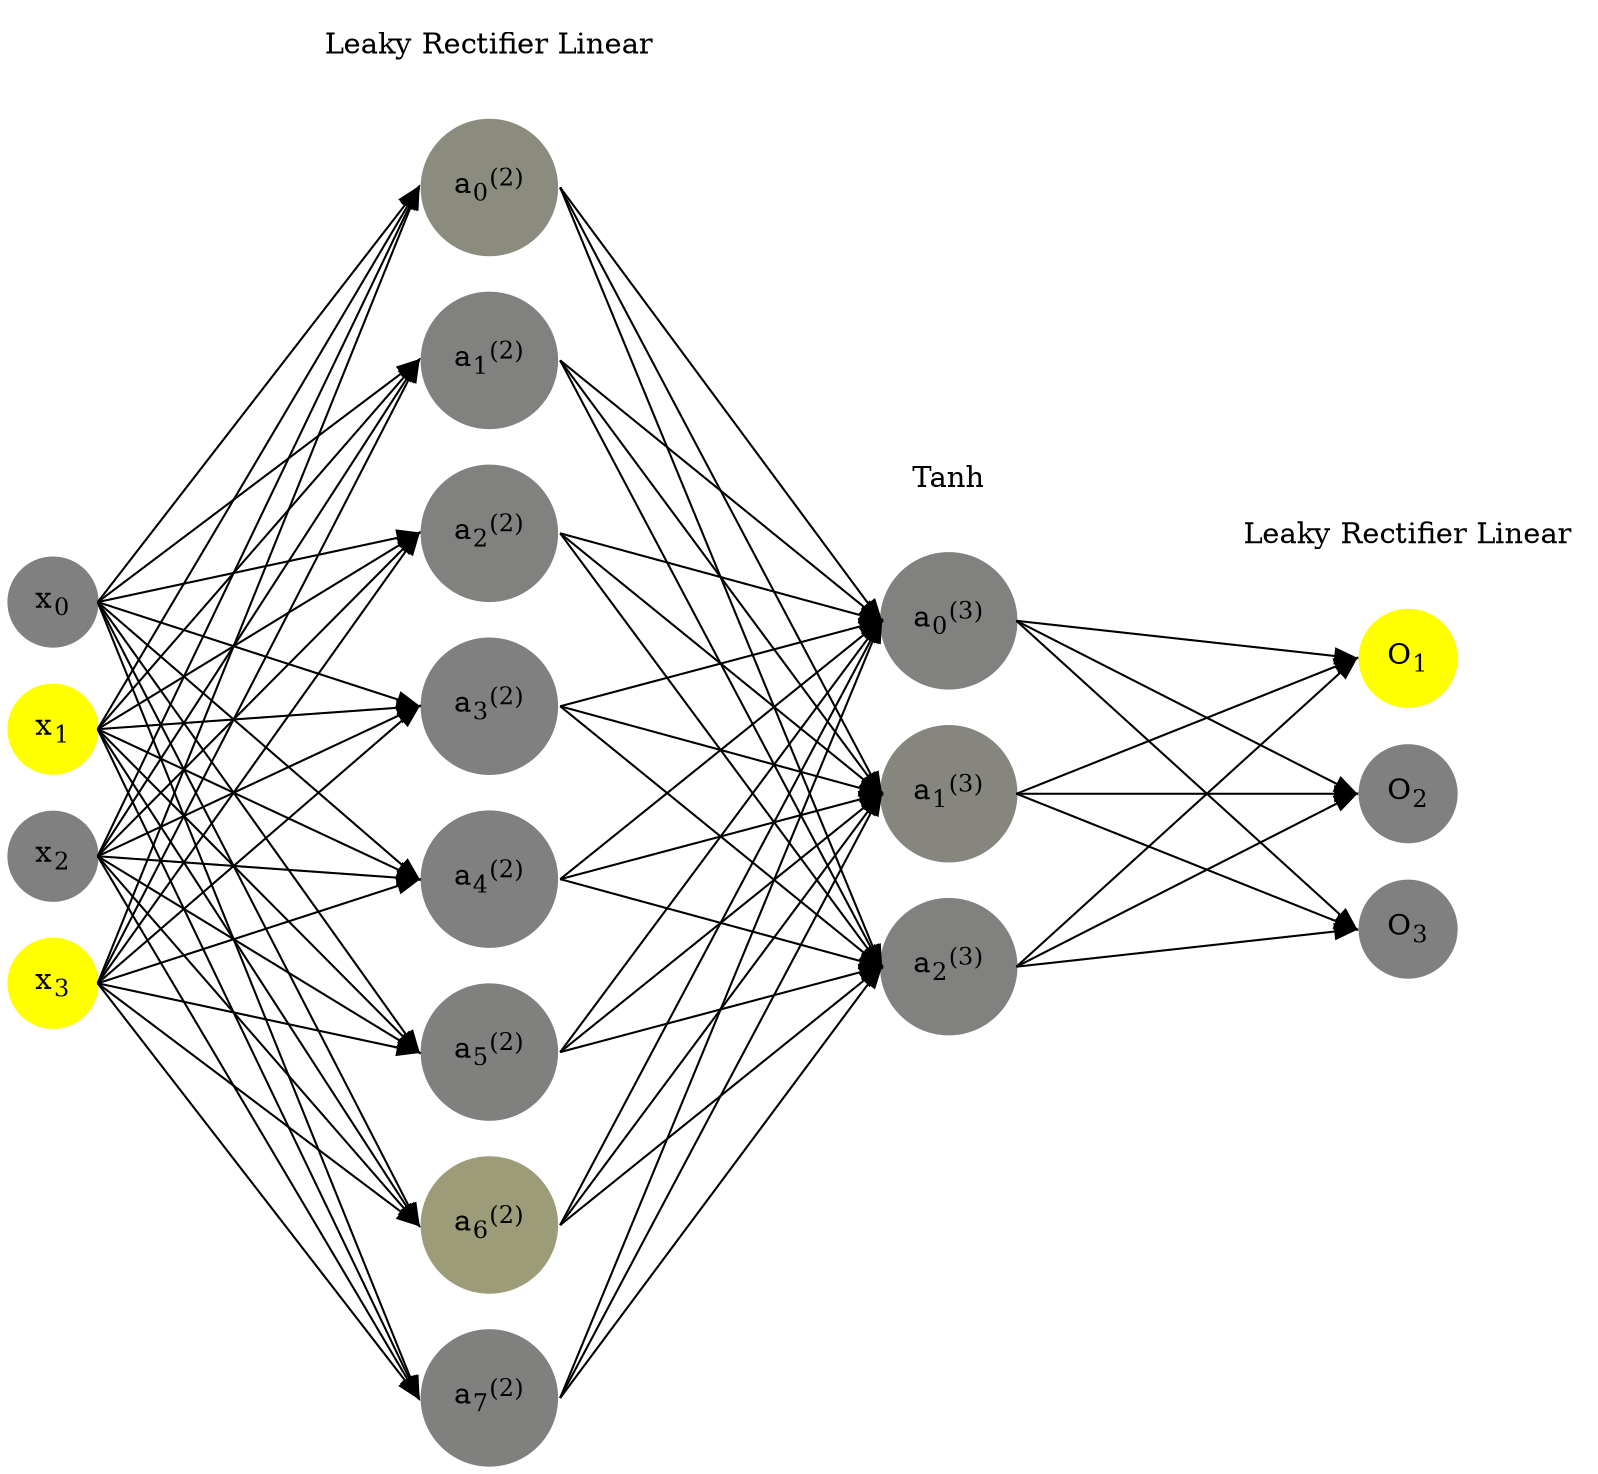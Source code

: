 digraph G {
	rankdir = LR;
	splines=false;
	edge[style=invis];
	ranksep= 1.4;
	{
	node [shape=circle, color="0.1667, 0.0, 0.5", style=filled, fillcolor="0.1667, 0.0, 0.5"];
	x0 [label=<x<sub>0</sub>>];
	}
	{
	node [shape=circle, color="0.1667, 1.0, 1.0", style=filled, fillcolor="0.1667, 1.0, 1.0"];
	x1 [label=<x<sub>1</sub>>];
	}
	{
	node [shape=circle, color="0.1667, 0.0, 0.5", style=filled, fillcolor="0.1667, 0.0, 0.5"];
	x2 [label=<x<sub>2</sub>>];
	}
	{
	node [shape=circle, color="0.1667, 1.0, 1.0", style=filled, fillcolor="0.1667, 1.0, 1.0"];
	x3 [label=<x<sub>3</sub>>];
	}
	{
	node [shape=circle, color="0.1667, 0.089320, 0.544660", style=filled, fillcolor="0.1667, 0.089320, 0.544660"];
	a02 [label=<a<sub>0</sub><sup>(2)</sup>>];
	}
	{
	node [shape=circle, color="0.1667, 0.011844, 0.505922", style=filled, fillcolor="0.1667, 0.011844, 0.505922"];
	a12 [label=<a<sub>1</sub><sup>(2)</sup>>];
	}
	{
	node [shape=circle, color="0.1667, 0.009232, 0.504616", style=filled, fillcolor="0.1667, 0.009232, 0.504616"];
	a22 [label=<a<sub>2</sub><sup>(2)</sup>>];
	}
	{
	node [shape=circle, color="0.1667, 0.000659, 0.500330", style=filled, fillcolor="0.1667, 0.000659, 0.500330"];
	a32 [label=<a<sub>3</sub><sup>(2)</sup>>];
	}
	{
	node [shape=circle, color="0.1667, 0.000443, 0.500222", style=filled, fillcolor="0.1667, 0.000443, 0.500222"];
	a42 [label=<a<sub>4</sub><sup>(2)</sup>>];
	}
	{
	node [shape=circle, color="0.1667, 0.001769, 0.500885", style=filled, fillcolor="0.1667, 0.001769, 0.500885"];
	a52 [label=<a<sub>5</sub><sup>(2)</sup>>];
	}
	{
	node [shape=circle, color="0.1667, 0.222125, 0.611063", style=filled, fillcolor="0.1667, 0.222125, 0.611063"];
	a62 [label=<a<sub>6</sub><sup>(2)</sup>>];
	}
	{
	node [shape=circle, color="0.1667, 0.002105, 0.501053", style=filled, fillcolor="0.1667, 0.002105, 0.501053"];
	a72 [label=<a<sub>7</sub><sup>(2)</sup>>];
	}
	{
	node [shape=circle, color="0.1667, 0.010093, 0.505046", style=filled, fillcolor="0.1667, 0.010093, 0.505046"];
	a03 [label=<a<sub>0</sub><sup>(3)</sup>>];
	}
	{
	node [shape=circle, color="0.1667, 0.052775, 0.526387", style=filled, fillcolor="0.1667, 0.052775, 0.526387"];
	a13 [label=<a<sub>1</sub><sup>(3)</sup>>];
	}
	{
	node [shape=circle, color="0.1667, 0.008878, 0.504439", style=filled, fillcolor="0.1667, 0.008878, 0.504439"];
	a23 [label=<a<sub>2</sub><sup>(3)</sup>>];
	}
	{
	node [shape=circle, color="0.1667, 1.0, 1.0", style=filled, fillcolor="0.1667, 1.0, 1.0"];
	O1 [label=<O<sub>1</sub>>];
	}
	{
	node [shape=circle, color="0.1667, 0.0, 0.5", style=filled, fillcolor="0.1667, 0.0, 0.5"];
	O2 [label=<O<sub>2</sub>>];
	}
	{
	node [shape=circle, color="0.1667, 0.0, 0.5", style=filled, fillcolor="0.1667, 0.0, 0.5"];
	O3 [label=<O<sub>3</sub>>];
	}
	{
	rank=same;
	x0->x1->x2->x3;
	}
	{
	rank=same;
	a02->a12->a22->a32->a42->a52->a62->a72;
	}
	{
	rank=same;
	a03->a13->a23;
	}
	{
	rank=same;
	O1->O2->O3;
	}
	l1 [shape=plaintext,label="Leaky Rectifier Linear"];
	l1->a02;
	{rank=same; l1;a02};
	l2 [shape=plaintext,label="Tanh"];
	l2->a03;
	{rank=same; l2;a03};
	l3 [shape=plaintext,label="Leaky Rectifier Linear"];
	l3->O1;
	{rank=same; l3;O1};
edge[style=solid, tailport=e, headport=w];
	{x0;x1;x2;x3} -> {a02;a12;a22;a32;a42;a52;a62;a72};
	{a02;a12;a22;a32;a42;a52;a62;a72} -> {a03;a13;a23};
	{a03;a13;a23} -> {O1,O2,O3};
}